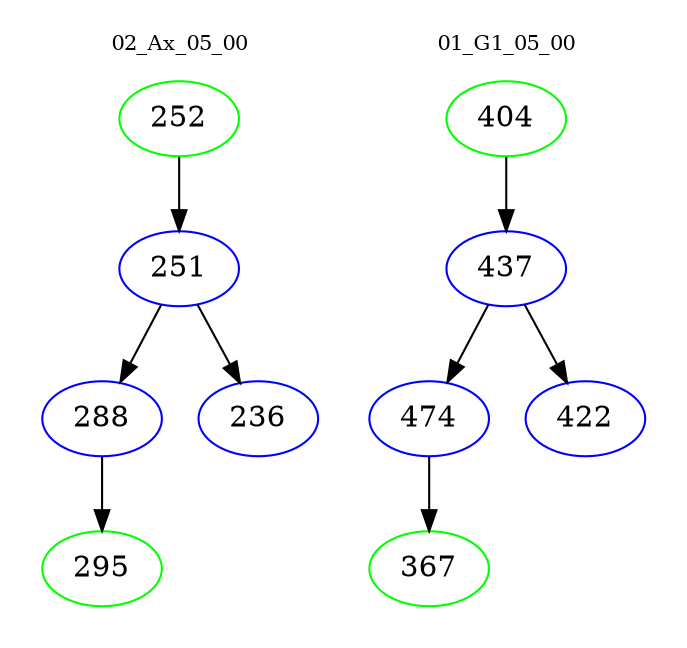 digraph{
subgraph cluster_0 {
color = white
label = "02_Ax_05_00";
fontsize=10;
T0_252 [label="252", color="green"]
T0_252 -> T0_251 [color="black"]
T0_251 [label="251", color="blue"]
T0_251 -> T0_288 [color="black"]
T0_288 [label="288", color="blue"]
T0_288 -> T0_295 [color="black"]
T0_295 [label="295", color="green"]
T0_251 -> T0_236 [color="black"]
T0_236 [label="236", color="blue"]
}
subgraph cluster_1 {
color = white
label = "01_G1_05_00";
fontsize=10;
T1_404 [label="404", color="green"]
T1_404 -> T1_437 [color="black"]
T1_437 [label="437", color="blue"]
T1_437 -> T1_474 [color="black"]
T1_474 [label="474", color="blue"]
T1_474 -> T1_367 [color="black"]
T1_367 [label="367", color="green"]
T1_437 -> T1_422 [color="black"]
T1_422 [label="422", color="blue"]
}
}
